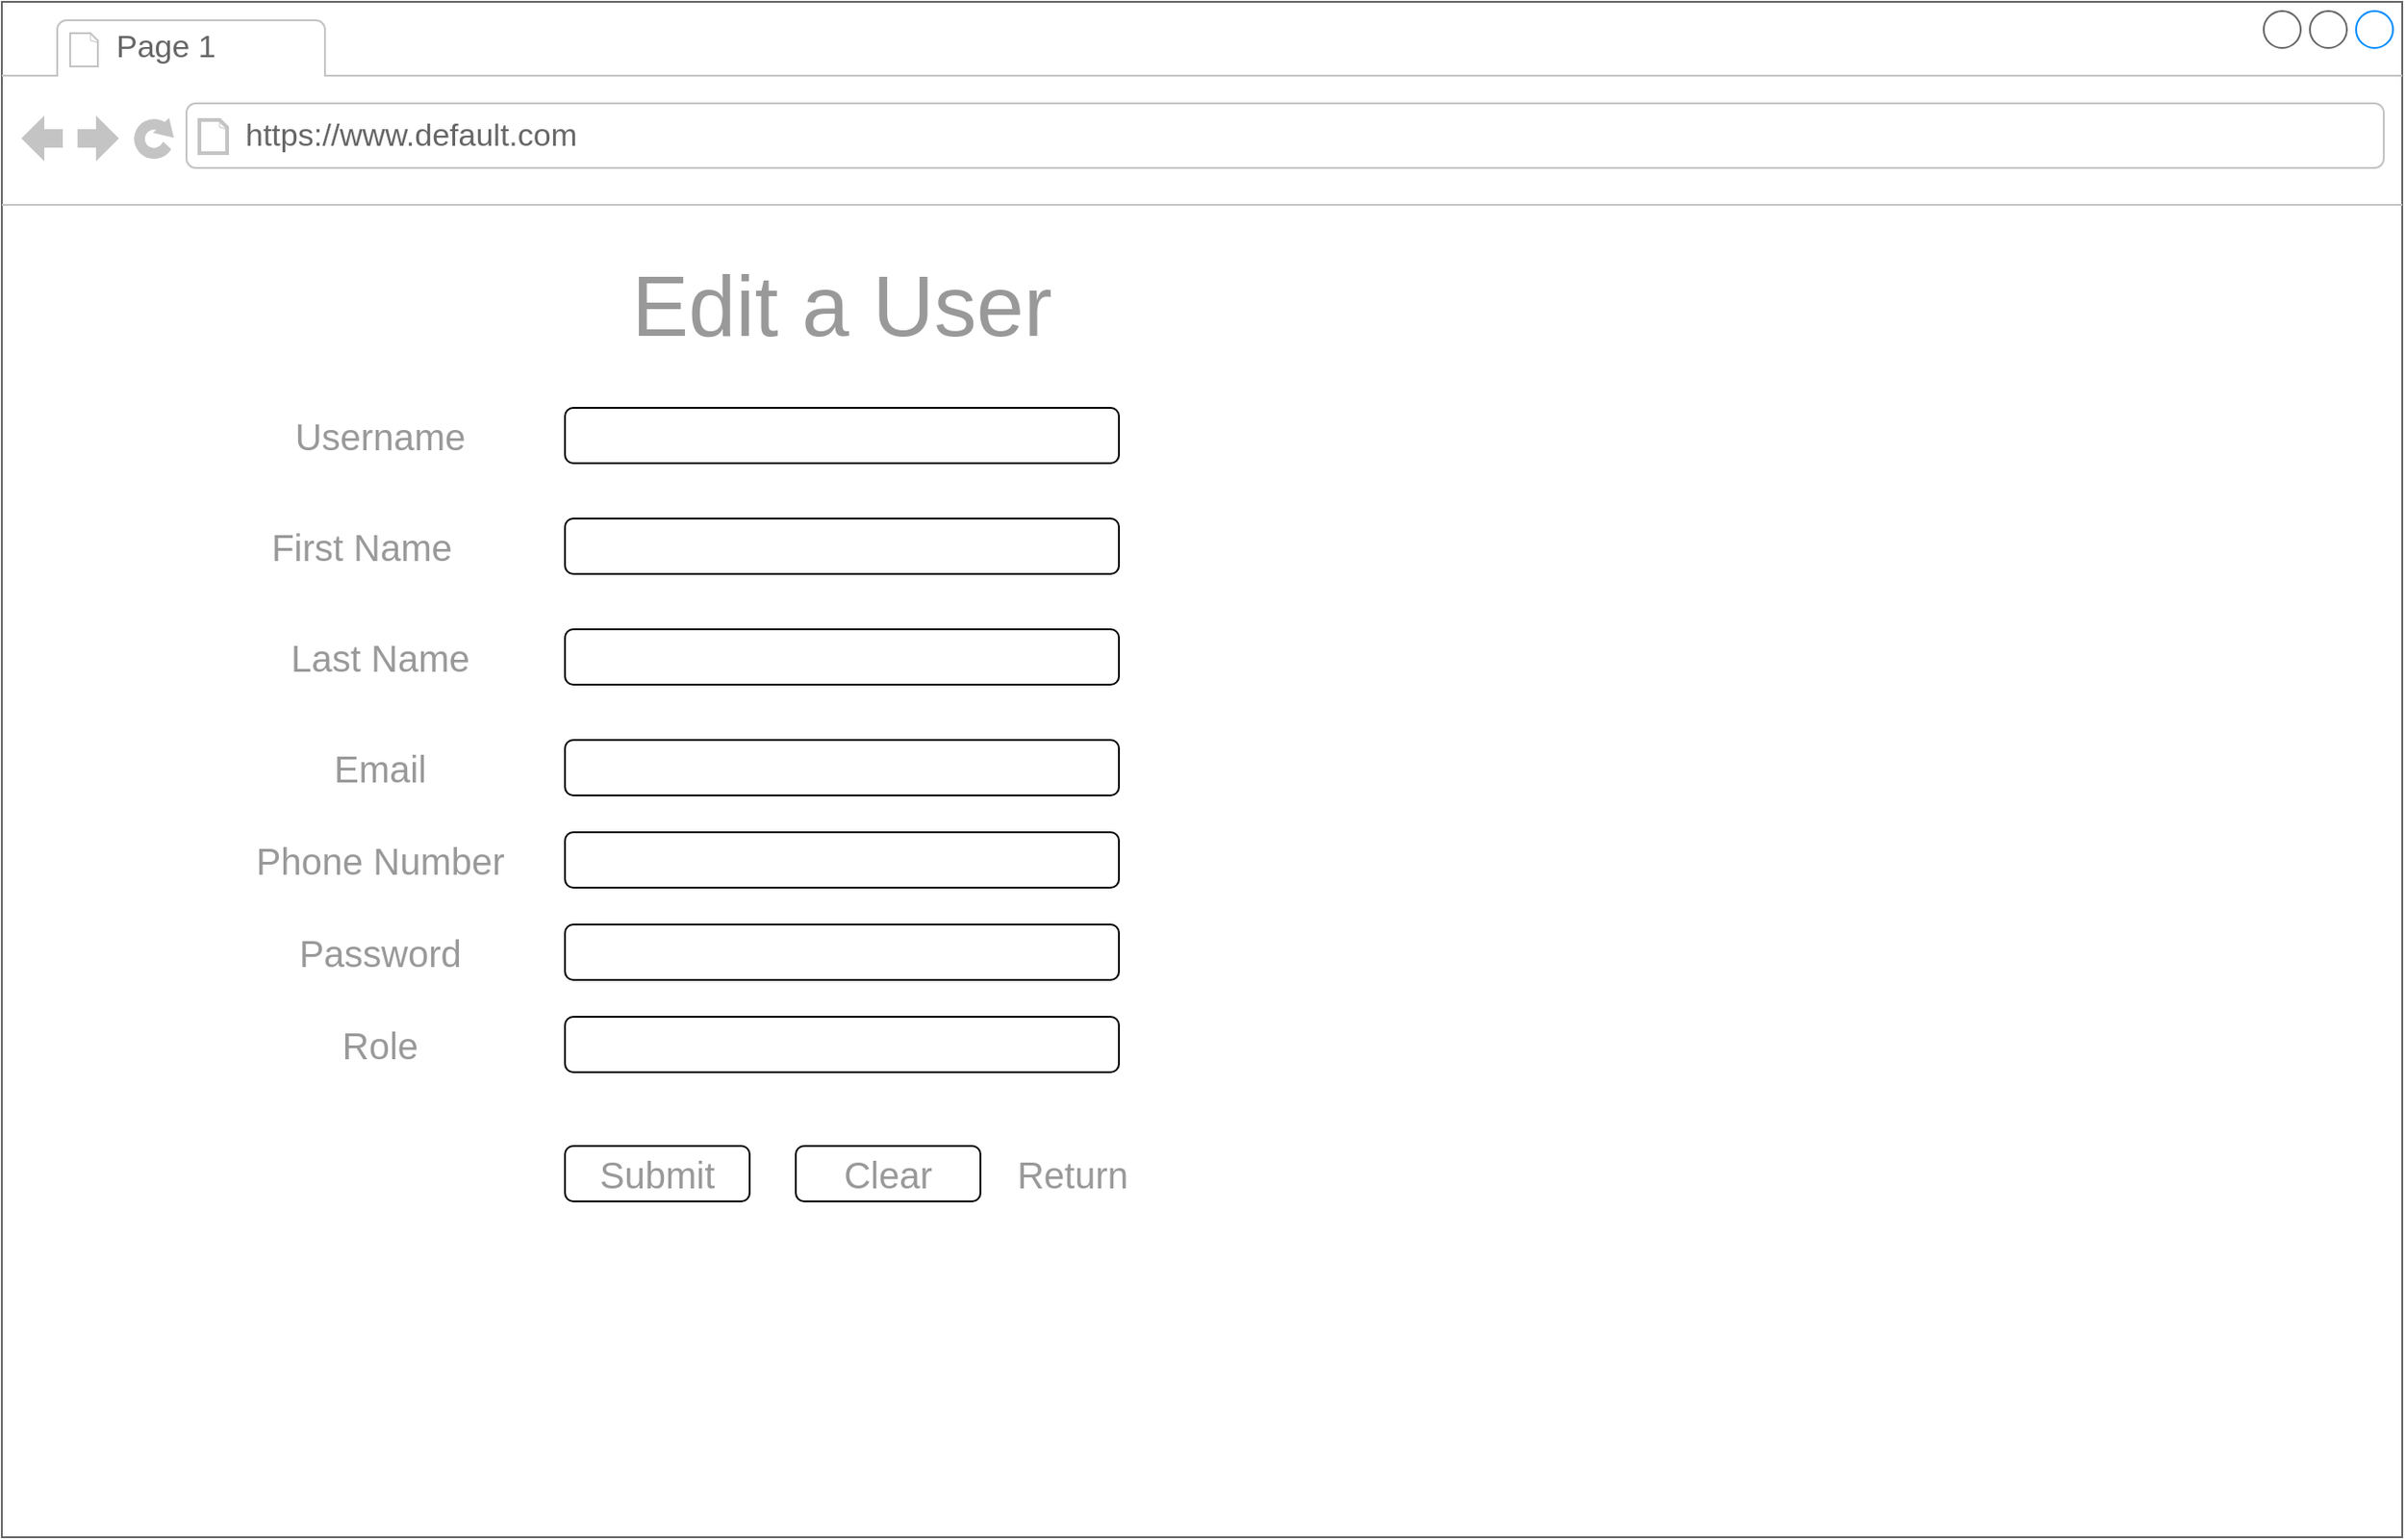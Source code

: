 <mxfile version="20.6.0" type="device"><diagram name="Page-1" id="2cc2dc42-3aac-f2a9-1cec-7a8b7cbee084"><mxGraphModel dx="-318" dy="482" grid="1" gridSize="10" guides="1" tooltips="1" connect="1" arrows="1" fold="1" page="1" pageScale="1" pageWidth="1100" pageHeight="850" background="none" math="0" shadow="0"><root><mxCell id="0"/><mxCell id="1" parent="0"/><mxCell id="7026571954dc6520-1" value="" style="strokeWidth=1;shadow=0;dashed=0;align=center;html=1;shape=mxgraph.mockup.containers.browserWindow;rSize=0;strokeColor=#666666;mainText=,;recursiveResize=0;rounded=0;labelBackgroundColor=none;fontFamily=Verdana;fontSize=12" parent="1" vertex="1"><mxGeometry x="1890" y="180" width="1300" height="832" as="geometry"/></mxCell><mxCell id="7026571954dc6520-2" value="Page 1" style="strokeWidth=1;shadow=0;dashed=0;align=center;html=1;shape=mxgraph.mockup.containers.anchor;fontSize=17;fontColor=#666666;align=left;" parent="7026571954dc6520-1" vertex="1"><mxGeometry x="60" y="12" width="110" height="26" as="geometry"/></mxCell><mxCell id="7026571954dc6520-3" value="https://www.default.com" style="strokeWidth=1;shadow=0;dashed=0;align=center;html=1;shape=mxgraph.mockup.containers.anchor;rSize=0;fontSize=17;fontColor=#666666;align=left;" parent="7026571954dc6520-1" vertex="1"><mxGeometry x="130" y="60" width="250" height="26" as="geometry"/></mxCell><mxCell id="XdrXnuQvbxu3idKPkUTi-138" value="Edit a User" style="text;html=1;strokeColor=none;fillColor=none;align=center;verticalAlign=middle;whiteSpace=wrap;rounded=0;fontSize=46;fontColor=#999999;" parent="7026571954dc6520-1" vertex="1"><mxGeometry x="160" y="140" width="590" height="50" as="geometry"/></mxCell><mxCell id="XdrXnuQvbxu3idKPkUTi-269" value="" style="rounded=1;whiteSpace=wrap;html=1;fontSize=20;fontColor=#999999;" parent="7026571954dc6520-1" vertex="1"><mxGeometry x="305" y="220" width="300" height="30" as="geometry"/></mxCell><mxCell id="XdrXnuQvbxu3idKPkUTi-365" value="" style="rounded=1;whiteSpace=wrap;html=1;fontSize=20;fontColor=#999999;" parent="7026571954dc6520-1" vertex="1"><mxGeometry x="305" y="450" width="300" height="30" as="geometry"/></mxCell><mxCell id="XdrXnuQvbxu3idKPkUTi-366" value="" style="rounded=1;whiteSpace=wrap;html=1;fontSize=20;fontColor=#999999;" parent="7026571954dc6520-1" vertex="1"><mxGeometry x="305" y="500" width="300" height="30" as="geometry"/></mxCell><mxCell id="XdrXnuQvbxu3idKPkUTi-367" value="" style="rounded=1;whiteSpace=wrap;html=1;fontSize=20;fontColor=#999999;" parent="7026571954dc6520-1" vertex="1"><mxGeometry x="305" y="550" width="300" height="30" as="geometry"/></mxCell><mxCell id="XdrXnuQvbxu3idKPkUTi-368" value="" style="rounded=1;whiteSpace=wrap;html=1;fontSize=20;fontColor=#999999;" parent="7026571954dc6520-1" vertex="1"><mxGeometry x="305" y="400" width="300" height="30" as="geometry"/></mxCell><mxCell id="XdrXnuQvbxu3idKPkUTi-369" value="" style="rounded=1;whiteSpace=wrap;html=1;fontSize=20;fontColor=#999999;" parent="7026571954dc6520-1" vertex="1"><mxGeometry x="305" y="280" width="300" height="30" as="geometry"/></mxCell><mxCell id="XdrXnuQvbxu3idKPkUTi-370" value="" style="rounded=1;whiteSpace=wrap;html=1;fontSize=20;fontColor=#999999;" parent="7026571954dc6520-1" vertex="1"><mxGeometry x="305" y="340" width="300" height="30" as="geometry"/></mxCell><mxCell id="XdrXnuQvbxu3idKPkUTi-372" value="Last Name" style="text;html=1;strokeColor=none;fillColor=none;align=center;verticalAlign=middle;whiteSpace=wrap;rounded=0;fontSize=20;fontColor=#999999;" parent="7026571954dc6520-1" vertex="1"><mxGeometry x="130" y="340" width="150" height="30" as="geometry"/></mxCell><mxCell id="XdrXnuQvbxu3idKPkUTi-385" value="Username" style="text;html=1;strokeColor=none;fillColor=none;align=center;verticalAlign=middle;whiteSpace=wrap;rounded=0;fontSize=20;fontColor=#999999;" parent="7026571954dc6520-1" vertex="1"><mxGeometry x="130" y="220" width="150" height="30" as="geometry"/></mxCell><mxCell id="XdrXnuQvbxu3idKPkUTi-386" value="Email" style="text;html=1;strokeColor=none;fillColor=none;align=center;verticalAlign=middle;whiteSpace=wrap;rounded=0;fontSize=20;fontColor=#999999;" parent="7026571954dc6520-1" vertex="1"><mxGeometry x="130" y="400" width="150" height="30" as="geometry"/></mxCell><mxCell id="XdrXnuQvbxu3idKPkUTi-387" value="Phone Number" style="text;html=1;strokeColor=none;fillColor=none;align=center;verticalAlign=middle;whiteSpace=wrap;rounded=0;fontSize=20;fontColor=#999999;" parent="7026571954dc6520-1" vertex="1"><mxGeometry x="130" y="450" width="150" height="30" as="geometry"/></mxCell><mxCell id="XdrXnuQvbxu3idKPkUTi-388" value="First Name" style="text;html=1;strokeColor=none;fillColor=none;align=center;verticalAlign=middle;whiteSpace=wrap;rounded=0;fontSize=20;fontColor=#999999;" parent="7026571954dc6520-1" vertex="1"><mxGeometry x="120" y="280" width="150" height="30" as="geometry"/></mxCell><mxCell id="XdrXnuQvbxu3idKPkUTi-405" value="Password" style="text;html=1;strokeColor=none;fillColor=none;align=center;verticalAlign=middle;whiteSpace=wrap;rounded=0;fontSize=20;fontColor=#999999;" parent="7026571954dc6520-1" vertex="1"><mxGeometry x="130" y="500" width="150" height="30" as="geometry"/></mxCell><mxCell id="XdrXnuQvbxu3idKPkUTi-406" value="Role" style="text;html=1;strokeColor=none;fillColor=none;align=center;verticalAlign=middle;whiteSpace=wrap;rounded=0;fontSize=20;fontColor=#999999;" parent="7026571954dc6520-1" vertex="1"><mxGeometry x="130" y="550" width="150" height="30" as="geometry"/></mxCell><mxCell id="XdrXnuQvbxu3idKPkUTi-407" value="" style="rounded=1;whiteSpace=wrap;html=1;fontSize=20;fontColor=#999999;" parent="7026571954dc6520-1" vertex="1"><mxGeometry x="305" y="620" width="100" height="30" as="geometry"/></mxCell><mxCell id="XdrXnuQvbxu3idKPkUTi-408" value="" style="rounded=1;whiteSpace=wrap;html=1;fontSize=20;fontColor=#999999;" parent="7026571954dc6520-1" vertex="1"><mxGeometry x="430" y="620" width="100" height="30" as="geometry"/></mxCell><mxCell id="XdrXnuQvbxu3idKPkUTi-409" value="Submit" style="text;html=1;strokeColor=none;fillColor=none;align=center;verticalAlign=middle;whiteSpace=wrap;rounded=0;fontSize=20;fontColor=#999999;" parent="7026571954dc6520-1" vertex="1"><mxGeometry x="325" y="620" width="60" height="30" as="geometry"/></mxCell><mxCell id="XdrXnuQvbxu3idKPkUTi-410" value="Clear" style="text;html=1;strokeColor=none;fillColor=none;align=center;verticalAlign=middle;whiteSpace=wrap;rounded=0;fontSize=20;fontColor=#999999;" parent="7026571954dc6520-1" vertex="1"><mxGeometry x="450" y="620" width="60" height="30" as="geometry"/></mxCell><mxCell id="XdrXnuQvbxu3idKPkUTi-411" value="Return" style="text;html=1;strokeColor=none;fillColor=none;align=center;verticalAlign=middle;whiteSpace=wrap;rounded=0;fontSize=20;fontColor=#999999;" parent="7026571954dc6520-1" vertex="1"><mxGeometry x="550" y="620" width="60" height="30" as="geometry"/></mxCell></root></mxGraphModel></diagram></mxfile>